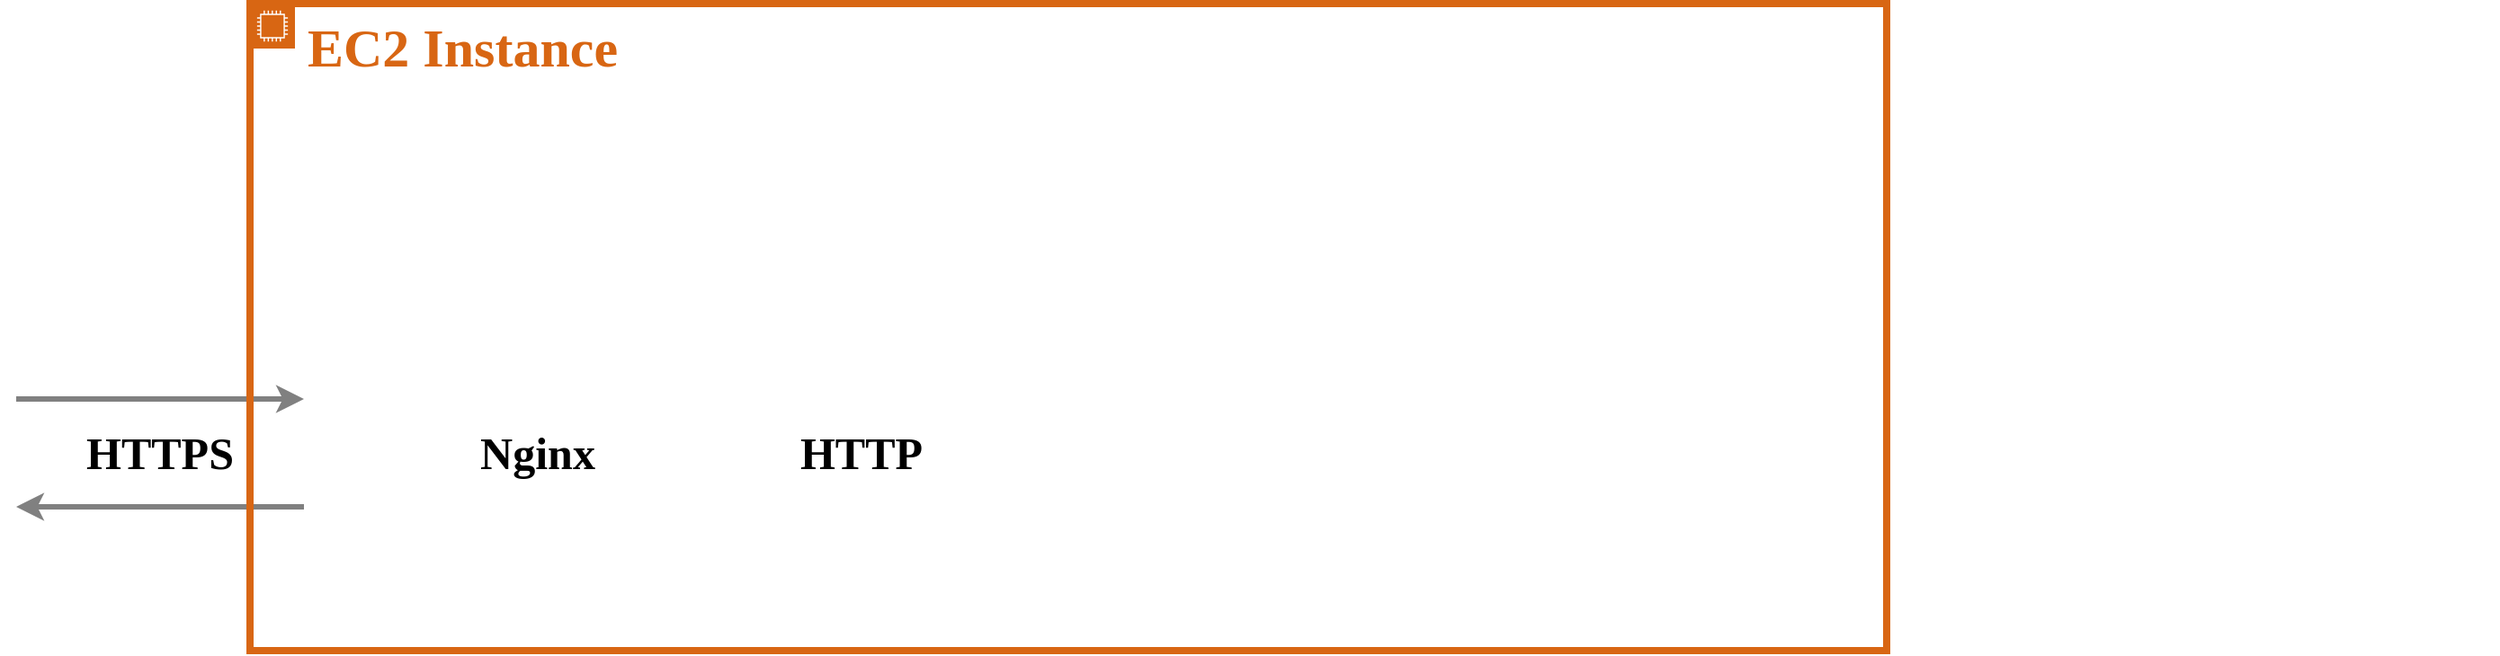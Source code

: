 <mxfile version="22.1.21" type="device">
  <diagram name="Page-1" id="VUl8XLlqUB6xemB4lQbv">
    <mxGraphModel dx="2483" dy="1033" grid="1" gridSize="10" guides="1" tooltips="1" connect="1" arrows="1" fold="1" page="1" pageScale="1" pageWidth="850" pageHeight="1100" math="0" shadow="0">
      <root>
        <mxCell id="0" />
        <mxCell id="1" parent="0" />
        <mxCell id="DJQC2RDwO1SS9-1ErAOI-1" value="" style="shape=image;verticalLabelPosition=bottom;labelBackgroundColor=default;verticalAlign=top;aspect=fixed;imageAspect=0;image=https://docs.konghq.com/assets/images/products/gateway/getting-started-guide/route-and-service.png;" vertex="1" parent="1">
          <mxGeometry x="-160" y="240" width="1200" height="266" as="geometry" />
        </mxCell>
        <mxCell id="DJQC2RDwO1SS9-1ErAOI-2" value="" style="rounded=0;whiteSpace=wrap;html=1;strokeColor=none;" vertex="1" parent="1">
          <mxGeometry x="-110" y="400" width="120" height="60" as="geometry" />
        </mxCell>
        <mxCell id="DJQC2RDwO1SS9-1ErAOI-3" value="&lt;font size=&quot;1&quot; style=&quot;&quot; face=&quot;Ubuntu&quot;&gt;&lt;b style=&quot;font-size: 25px;&quot;&gt;Nginx&lt;/b&gt;&lt;/font&gt;" style="text;html=1;strokeColor=none;fillColor=none;align=center;verticalAlign=middle;whiteSpace=wrap;rounded=0;" vertex="1" parent="1">
          <mxGeometry x="-90" y="407.5" width="80" height="45" as="geometry" />
        </mxCell>
        <mxCell id="DJQC2RDwO1SS9-1ErAOI-4" value="&lt;font size=&quot;1&quot; style=&quot;&quot; face=&quot;Ubuntu&quot;&gt;&lt;b style=&quot;font-size: 25px;&quot;&gt;HTTP&lt;/b&gt;&lt;/font&gt;" style="text;html=1;strokeColor=none;fillColor=none;align=center;verticalAlign=middle;whiteSpace=wrap;rounded=0;" vertex="1" parent="1">
          <mxGeometry x="90" y="407.5" width="80" height="45" as="geometry" />
        </mxCell>
        <mxCell id="DJQC2RDwO1SS9-1ErAOI-5" value="" style="endArrow=classic;html=1;rounded=0;strokeWidth=3;strokeColor=#808080;" edge="1" parent="1">
          <mxGeometry width="50" height="50" relative="1" as="geometry">
            <mxPoint x="-340" y="400" as="sourcePoint" />
            <mxPoint x="-180" y="400" as="targetPoint" />
          </mxGeometry>
        </mxCell>
        <mxCell id="DJQC2RDwO1SS9-1ErAOI-6" value="" style="endArrow=classic;html=1;rounded=0;strokeWidth=3;strokeColor=#808080;" edge="1" parent="1">
          <mxGeometry width="50" height="50" relative="1" as="geometry">
            <mxPoint x="-180" y="460" as="sourcePoint" />
            <mxPoint x="-340" y="460" as="targetPoint" />
          </mxGeometry>
        </mxCell>
        <mxCell id="DJQC2RDwO1SS9-1ErAOI-7" value="&lt;font size=&quot;1&quot; style=&quot;&quot; face=&quot;Ubuntu&quot;&gt;&lt;b style=&quot;font-size: 25px;&quot;&gt;HTTPS&lt;/b&gt;&lt;/font&gt;" style="text;html=1;strokeColor=none;fillColor=none;align=center;verticalAlign=middle;whiteSpace=wrap;rounded=0;" vertex="1" parent="1">
          <mxGeometry x="-300" y="407.5" width="80" height="45" as="geometry" />
        </mxCell>
        <mxCell id="DJQC2RDwO1SS9-1ErAOI-9" value="&lt;font style=&quot;font-size: 30px;&quot; face=&quot;Ubuntu&quot;&gt;&lt;b&gt;EC2 Instance&lt;/b&gt;&lt;/font&gt;" style="points=[[0,0],[0.25,0],[0.5,0],[0.75,0],[1,0],[1,0.25],[1,0.5],[1,0.75],[1,1],[0.75,1],[0.5,1],[0.25,1],[0,1],[0,0.75],[0,0.5],[0,0.25]];outlineConnect=0;gradientColor=none;html=1;whiteSpace=wrap;fontSize=12;fontStyle=0;container=1;pointerEvents=0;collapsible=0;recursiveResize=0;shape=mxgraph.aws4.group;grIcon=mxgraph.aws4.group_ec2_instance_contents;strokeColor=#D86613;fillColor=none;verticalAlign=top;align=left;spacingLeft=30;fontColor=#D86613;dashed=0;strokeWidth=4;" vertex="1" parent="1">
          <mxGeometry x="-210" y="180" width="910" height="360" as="geometry" />
        </mxCell>
      </root>
    </mxGraphModel>
  </diagram>
</mxfile>
